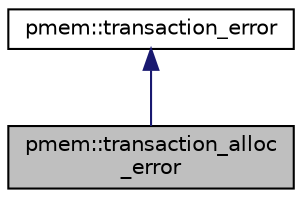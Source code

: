 digraph "pmem::transaction_alloc_error"
{
  edge [fontname="Helvetica",fontsize="10",labelfontname="Helvetica",labelfontsize="10"];
  node [fontname="Helvetica",fontsize="10",shape=record];
  Node1 [label="pmem::transaction_alloc\l_error",height=0.2,width=0.4,color="black", fillcolor="grey75", style="filled", fontcolor="black"];
  Node2 -> Node1 [dir="back",color="midnightblue",fontsize="10",style="solid",fontname="Helvetica"];
  Node2 [label="pmem::transaction_error",height=0.2,width=0.4,color="black", fillcolor="white", style="filled",URL="$classpmem_1_1transaction__error.html",tooltip="Custom transaction error class. "];
}
